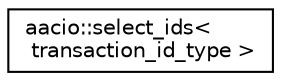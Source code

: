 digraph "Graphical Class Hierarchy"
{
  edge [fontname="Helvetica",fontsize="10",labelfontname="Helvetica",labelfontsize="10"];
  node [fontname="Helvetica",fontsize="10",shape=record];
  rankdir="LR";
  Node0 [label="aacio::select_ids\<\l transaction_id_type \>",height=0.2,width=0.4,color="black", fillcolor="white", style="filled",URL="$structaacio_1_1select__ids.html"];
}
